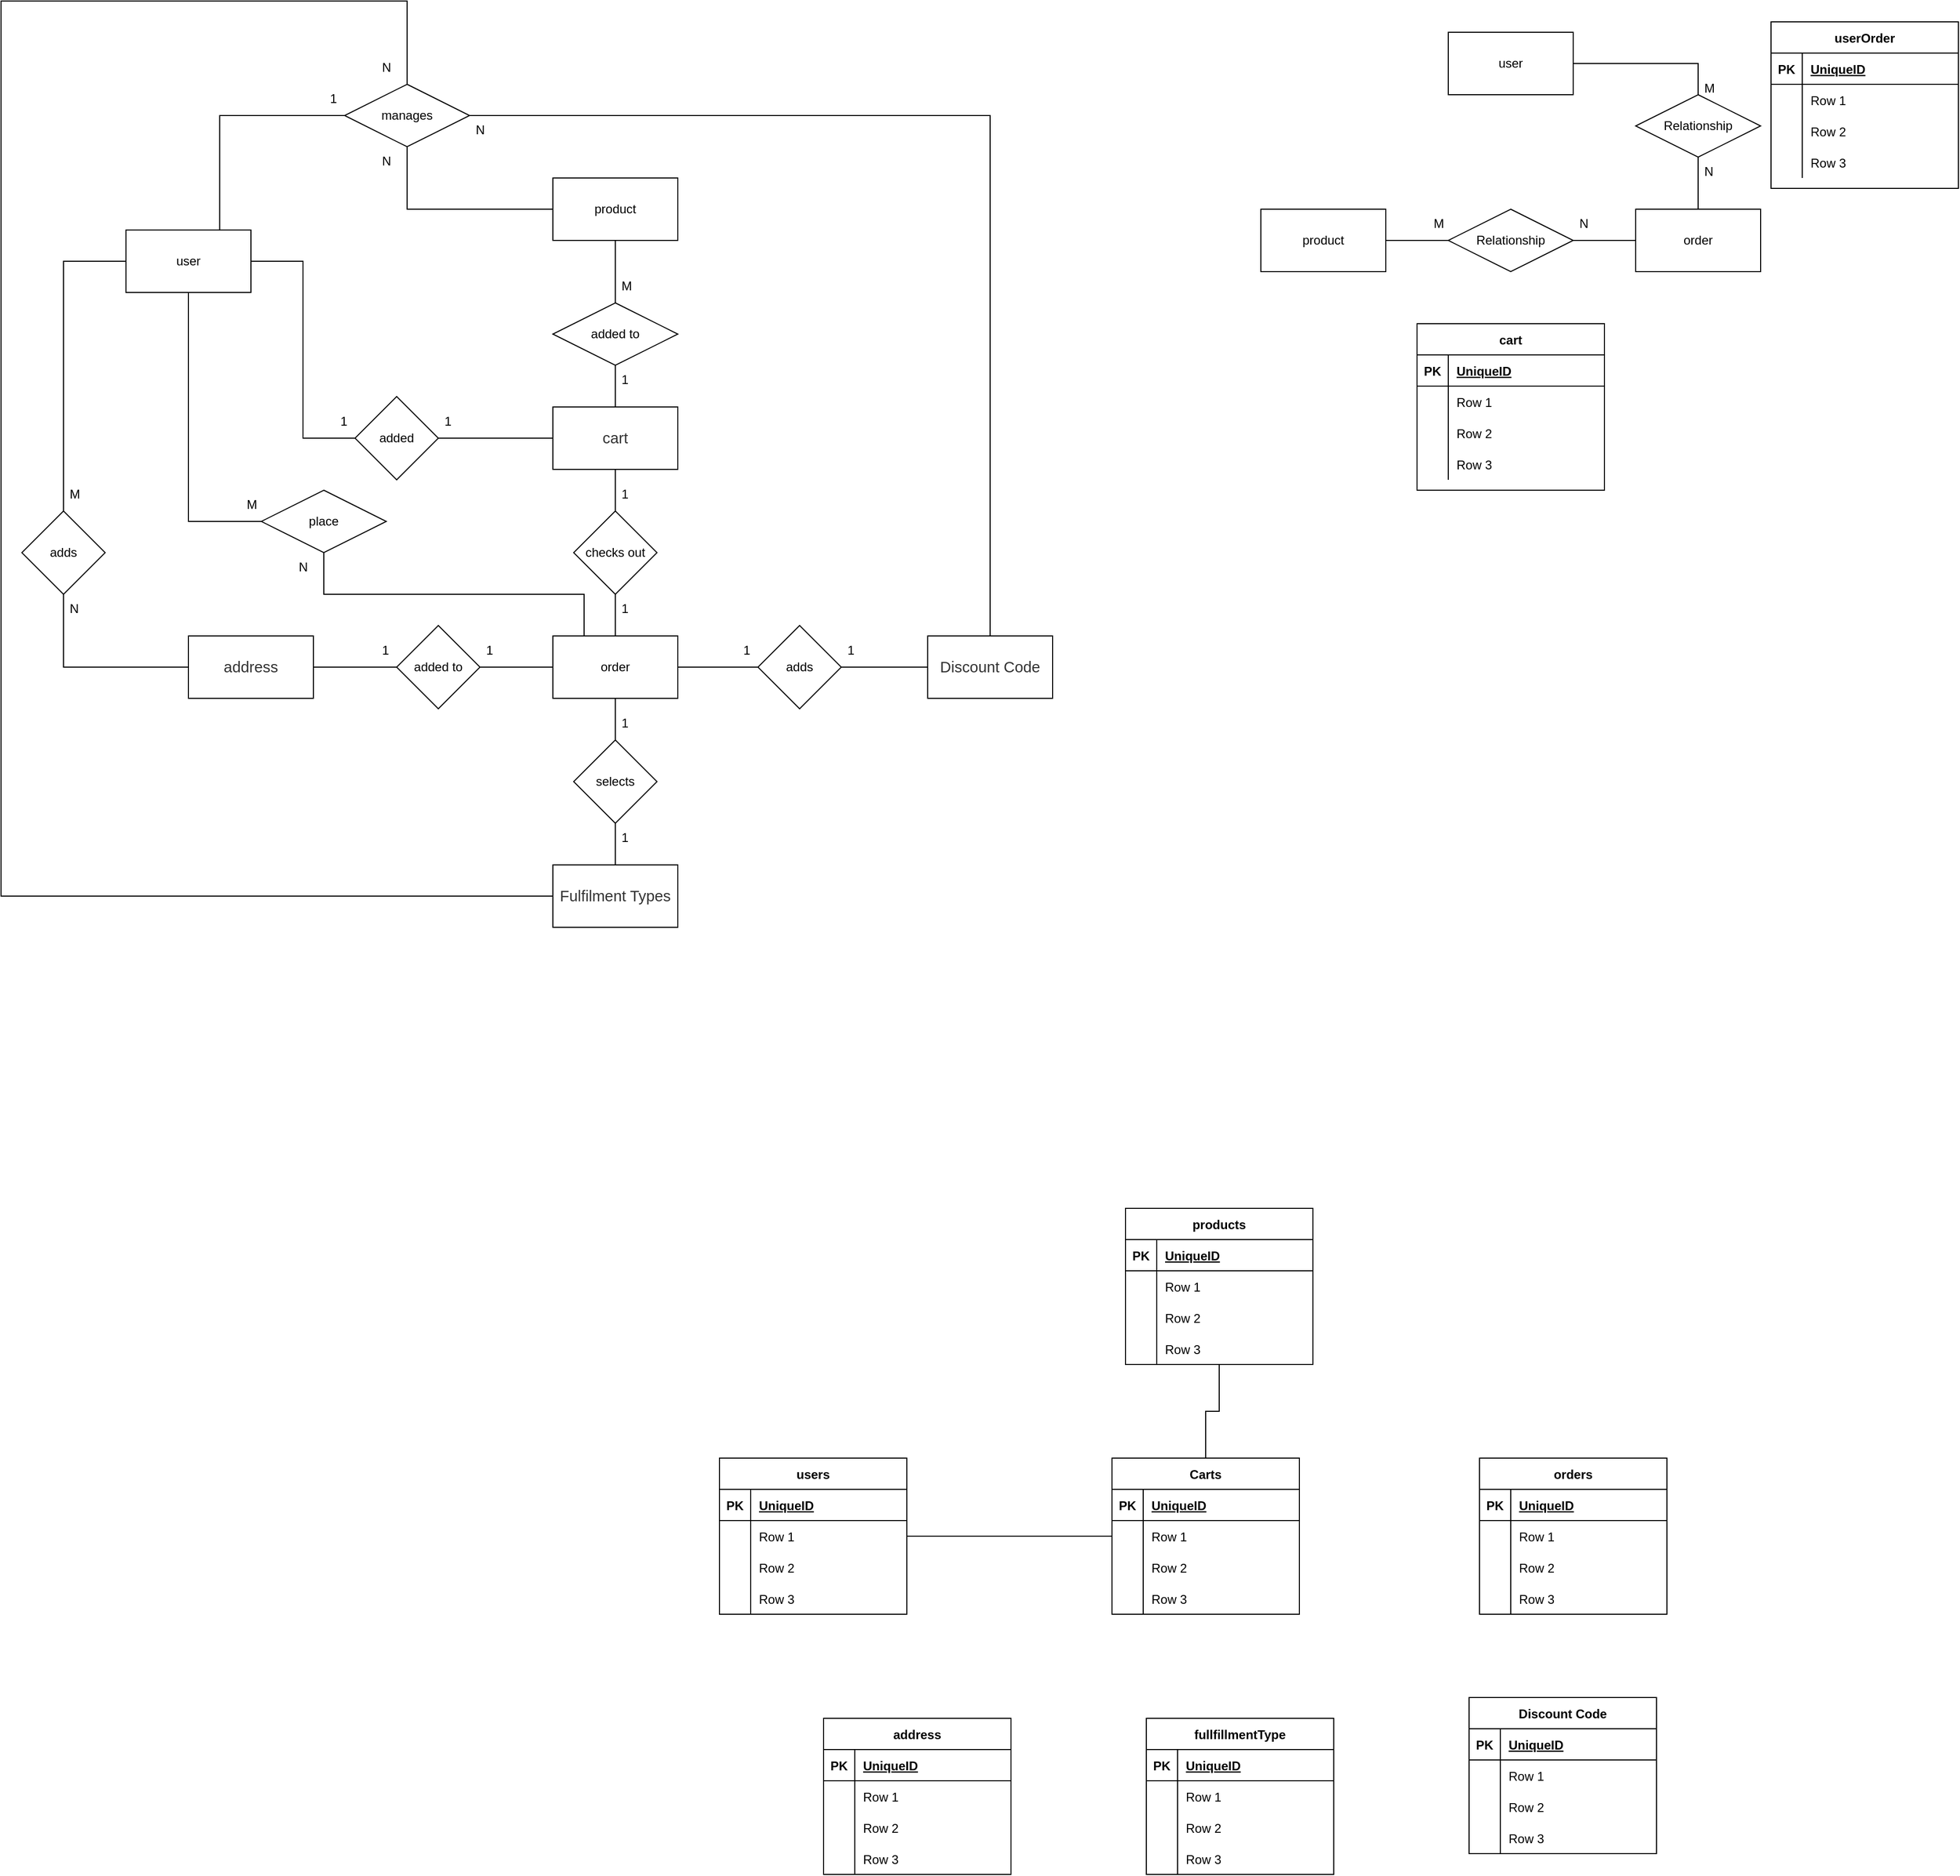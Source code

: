 <mxfile version="17.4.5" type="github">
  <diagram id="TpzLeTTNPXaMnmwLQoNF" name="Page-1">
    <mxGraphModel dx="1476" dy="739" grid="1" gridSize="10" guides="1" tooltips="1" connect="1" arrows="1" fold="1" page="1" pageScale="1" pageWidth="2339" pageHeight="3300" math="0" shadow="0">
      <root>
        <mxCell id="0" />
        <mxCell id="1" parent="0" />
        <mxCell id="9hg6NP3qlv8_Mj3cdlza-14" style="edgeStyle=orthogonalEdgeStyle;rounded=0;orthogonalLoop=1;jettySize=auto;html=1;endArrow=none;endFill=0;entryX=0;entryY=0.5;entryDx=0;entryDy=0;exitX=0.5;exitY=1;exitDx=0;exitDy=0;startArrow=none;" parent="1" source="9hg6NP3qlv8_Mj3cdlza-21" target="9hg6NP3qlv8_Mj3cdlza-4" edge="1">
          <mxGeometry relative="1" as="geometry">
            <mxPoint x="270" y="560" as="targetPoint" />
            <Array as="points" />
          </mxGeometry>
        </mxCell>
        <mxCell id="9hg6NP3qlv8_Mj3cdlza-135" style="edgeStyle=orthogonalEdgeStyle;rounded=0;orthogonalLoop=1;jettySize=auto;html=1;entryX=0;entryY=0.5;entryDx=0;entryDy=0;endArrow=none;endFill=0;" parent="1" source="9hg6NP3qlv8_Mj3cdlza-1" target="9hg6NP3qlv8_Mj3cdlza-20" edge="1">
          <mxGeometry relative="1" as="geometry" />
        </mxCell>
        <mxCell id="9hg6NP3qlv8_Mj3cdlza-222" style="edgeStyle=orthogonalEdgeStyle;rounded=0;orthogonalLoop=1;jettySize=auto;html=1;exitX=0.5;exitY=1;exitDx=0;exitDy=0;entryX=0;entryY=0.5;entryDx=0;entryDy=0;endArrow=none;endFill=0;" parent="1" source="9hg6NP3qlv8_Mj3cdlza-1" target="9hg6NP3qlv8_Mj3cdlza-220" edge="1">
          <mxGeometry relative="1" as="geometry">
            <mxPoint x="270" y="390" as="targetPoint" />
          </mxGeometry>
        </mxCell>
        <mxCell id="9hg6NP3qlv8_Mj3cdlza-233" style="edgeStyle=orthogonalEdgeStyle;rounded=0;orthogonalLoop=1;jettySize=auto;html=1;exitX=0.75;exitY=0;exitDx=0;exitDy=0;entryX=0;entryY=0.5;entryDx=0;entryDy=0;endArrow=none;endFill=0;" parent="1" source="9hg6NP3qlv8_Mj3cdlza-1" target="9hg6NP3qlv8_Mj3cdlza-232" edge="1">
          <mxGeometry relative="1" as="geometry" />
        </mxCell>
        <mxCell id="9hg6NP3qlv8_Mj3cdlza-1" value="user" style="rounded=0;whiteSpace=wrap;html=1;" parent="1" vertex="1">
          <mxGeometry x="210" y="260" width="120" height="60" as="geometry" />
        </mxCell>
        <mxCell id="9hg6NP3qlv8_Mj3cdlza-128" style="edgeStyle=orthogonalEdgeStyle;rounded=0;orthogonalLoop=1;jettySize=auto;html=1;exitX=1;exitY=0.5;exitDx=0;exitDy=0;entryX=0;entryY=0.5;entryDx=0;entryDy=0;endArrow=none;endFill=0;" parent="1" source="9hg6NP3qlv8_Mj3cdlza-2" target="9hg6NP3qlv8_Mj3cdlza-25" edge="1">
          <mxGeometry relative="1" as="geometry" />
        </mxCell>
        <mxCell id="9hg6NP3qlv8_Mj3cdlza-134" style="edgeStyle=orthogonalEdgeStyle;rounded=0;orthogonalLoop=1;jettySize=auto;html=1;exitX=0.5;exitY=1;exitDx=0;exitDy=0;entryX=0.5;entryY=0;entryDx=0;entryDy=0;endArrow=none;endFill=0;" parent="1" source="9hg6NP3qlv8_Mj3cdlza-2" target="9hg6NP3qlv8_Mj3cdlza-24" edge="1">
          <mxGeometry relative="1" as="geometry" />
        </mxCell>
        <mxCell id="9hg6NP3qlv8_Mj3cdlza-2" value="order" style="rounded=0;whiteSpace=wrap;html=1;" parent="1" vertex="1">
          <mxGeometry x="620" y="650" width="120" height="60" as="geometry" />
        </mxCell>
        <mxCell id="9hg6NP3qlv8_Mj3cdlza-143" style="edgeStyle=orthogonalEdgeStyle;rounded=0;orthogonalLoop=1;jettySize=auto;html=1;entryX=0.5;entryY=0;entryDx=0;entryDy=0;endArrow=none;endFill=0;" parent="1" source="9hg6NP3qlv8_Mj3cdlza-3" target="9hg6NP3qlv8_Mj3cdlza-142" edge="1">
          <mxGeometry relative="1" as="geometry" />
        </mxCell>
        <mxCell id="9hg6NP3qlv8_Mj3cdlza-3" value="product" style="rounded=0;whiteSpace=wrap;html=1;" parent="1" vertex="1">
          <mxGeometry x="620" y="210" width="120" height="60" as="geometry" />
        </mxCell>
        <mxCell id="9hg6NP3qlv8_Mj3cdlza-131" style="edgeStyle=orthogonalEdgeStyle;rounded=0;orthogonalLoop=1;jettySize=auto;html=1;exitX=1;exitY=0.5;exitDx=0;exitDy=0;entryX=0;entryY=0.5;entryDx=0;entryDy=0;endArrow=none;endFill=0;" parent="1" source="9hg6NP3qlv8_Mj3cdlza-4" target="9hg6NP3qlv8_Mj3cdlza-23" edge="1">
          <mxGeometry relative="1" as="geometry" />
        </mxCell>
        <mxCell id="9hg6NP3qlv8_Mj3cdlza-4" value="&lt;span id=&quot;docs-internal-guid-a17e3fb0-7fff-93f5-56a1-877c8dd5102a&quot;&gt;&lt;span style=&quot;font-size: 11pt ; font-family: &amp;#34;calibri&amp;#34; , sans-serif ; color: rgb(51 , 51 , 51) ; background-color: transparent ; vertical-align: baseline&quot;&gt;address&lt;/span&gt;&lt;/span&gt;" style="rounded=0;whiteSpace=wrap;html=1;" parent="1" vertex="1">
          <mxGeometry x="270" y="650" width="120" height="60" as="geometry" />
        </mxCell>
        <mxCell id="9hg6NP3qlv8_Mj3cdlza-5" value="&lt;span id=&quot;docs-internal-guid-b50cfcc9-7fff-bd7e-99b4-ebcb941b73c9&quot;&gt;&lt;span style=&quot;font-size: 11pt ; font-family: &amp;#34;calibri&amp;#34; , sans-serif ; color: rgb(51 , 51 , 51) ; background-color: transparent ; vertical-align: baseline&quot;&gt;Fulfilment Types&lt;/span&gt;&lt;/span&gt;" style="rounded=0;whiteSpace=wrap;html=1;" parent="1" vertex="1">
          <mxGeometry x="620" y="870" width="120" height="60" as="geometry" />
        </mxCell>
        <mxCell id="9hg6NP3qlv8_Mj3cdlza-126" style="edgeStyle=orthogonalEdgeStyle;rounded=0;orthogonalLoop=1;jettySize=auto;html=1;exitX=0.5;exitY=1;exitDx=0;exitDy=0;entryX=0.5;entryY=0;entryDx=0;entryDy=0;endArrow=none;endFill=0;" parent="1" source="9hg6NP3qlv8_Mj3cdlza-6" target="9hg6NP3qlv8_Mj3cdlza-27" edge="1">
          <mxGeometry relative="1" as="geometry" />
        </mxCell>
        <mxCell id="9hg6NP3qlv8_Mj3cdlza-6" value="&lt;span id=&quot;docs-internal-guid-f26b2586-7fff-ec8b-ed9a-519669a8ceb4&quot;&gt;&lt;span style=&quot;font-size: 11pt ; font-family: &amp;#34;calibri&amp;#34; , sans-serif ; color: rgb(51 , 51 , 51) ; background-color: transparent ; vertical-align: baseline&quot;&gt;cart&lt;/span&gt;&lt;/span&gt;" style="rounded=0;whiteSpace=wrap;html=1;" parent="1" vertex="1">
          <mxGeometry x="620" y="430" width="120" height="60" as="geometry" />
        </mxCell>
        <mxCell id="9hg6NP3qlv8_Mj3cdlza-7" value="&lt;span id=&quot;docs-internal-guid-54b10d89-7fff-0d96-e678-cdacdf3d5d1c&quot;&gt;&lt;span style=&quot;font-size: 11pt ; font-family: &amp;#34;calibri&amp;#34; , sans-serif ; color: rgb(51 , 51 , 51) ; background-color: transparent ; vertical-align: baseline&quot;&gt;Discount Code&lt;/span&gt;&lt;/span&gt;" style="rounded=0;whiteSpace=wrap;html=1;" parent="1" vertex="1">
          <mxGeometry x="980" y="650" width="120" height="60" as="geometry" />
        </mxCell>
        <mxCell id="9hg6NP3qlv8_Mj3cdlza-136" style="edgeStyle=orthogonalEdgeStyle;rounded=0;orthogonalLoop=1;jettySize=auto;html=1;entryX=0;entryY=0.5;entryDx=0;entryDy=0;endArrow=none;endFill=0;" parent="1" source="9hg6NP3qlv8_Mj3cdlza-20" target="9hg6NP3qlv8_Mj3cdlza-6" edge="1">
          <mxGeometry relative="1" as="geometry" />
        </mxCell>
        <mxCell id="9hg6NP3qlv8_Mj3cdlza-20" value="added" style="rhombus;whiteSpace=wrap;html=1;" parent="1" vertex="1">
          <mxGeometry x="430" y="420" width="80" height="80" as="geometry" />
        </mxCell>
        <mxCell id="9hg6NP3qlv8_Mj3cdlza-21" value="adds" style="rhombus;whiteSpace=wrap;html=1;" parent="1" vertex="1">
          <mxGeometry x="110" y="530" width="80" height="80" as="geometry" />
        </mxCell>
        <mxCell id="9hg6NP3qlv8_Mj3cdlza-22" value="" style="edgeStyle=orthogonalEdgeStyle;rounded=0;orthogonalLoop=1;jettySize=auto;html=1;endArrow=none;endFill=0;entryX=0.5;entryY=0;entryDx=0;entryDy=0;exitX=0;exitY=0.5;exitDx=0;exitDy=0;" parent="1" source="9hg6NP3qlv8_Mj3cdlza-1" target="9hg6NP3qlv8_Mj3cdlza-21" edge="1">
          <mxGeometry relative="1" as="geometry">
            <mxPoint x="360" y="570" as="targetPoint" />
            <mxPoint x="210" y="290" as="sourcePoint" />
            <Array as="points">
              <mxPoint x="150" y="290" />
            </Array>
          </mxGeometry>
        </mxCell>
        <mxCell id="9hg6NP3qlv8_Mj3cdlza-130" style="edgeStyle=orthogonalEdgeStyle;rounded=0;orthogonalLoop=1;jettySize=auto;html=1;exitX=1;exitY=0.5;exitDx=0;exitDy=0;entryX=0;entryY=0.5;entryDx=0;entryDy=0;endArrow=none;endFill=0;" parent="1" source="9hg6NP3qlv8_Mj3cdlza-23" target="9hg6NP3qlv8_Mj3cdlza-2" edge="1">
          <mxGeometry relative="1" as="geometry" />
        </mxCell>
        <mxCell id="9hg6NP3qlv8_Mj3cdlza-23" value="added to" style="rhombus;whiteSpace=wrap;html=1;" parent="1" vertex="1">
          <mxGeometry x="470" y="640" width="80" height="80" as="geometry" />
        </mxCell>
        <mxCell id="9hg6NP3qlv8_Mj3cdlza-133" style="edgeStyle=orthogonalEdgeStyle;rounded=0;orthogonalLoop=1;jettySize=auto;html=1;exitX=0.5;exitY=1;exitDx=0;exitDy=0;entryX=0.5;entryY=0;entryDx=0;entryDy=0;endArrow=none;endFill=0;" parent="1" source="9hg6NP3qlv8_Mj3cdlza-24" target="9hg6NP3qlv8_Mj3cdlza-5" edge="1">
          <mxGeometry relative="1" as="geometry" />
        </mxCell>
        <mxCell id="9hg6NP3qlv8_Mj3cdlza-24" value="selects" style="rhombus;whiteSpace=wrap;html=1;" parent="1" vertex="1">
          <mxGeometry x="640" y="750" width="80" height="80" as="geometry" />
        </mxCell>
        <mxCell id="9hg6NP3qlv8_Mj3cdlza-129" style="edgeStyle=orthogonalEdgeStyle;rounded=0;orthogonalLoop=1;jettySize=auto;html=1;exitX=1;exitY=0.5;exitDx=0;exitDy=0;entryX=0;entryY=0.5;entryDx=0;entryDy=0;endArrow=none;endFill=0;" parent="1" source="9hg6NP3qlv8_Mj3cdlza-25" target="9hg6NP3qlv8_Mj3cdlza-7" edge="1">
          <mxGeometry relative="1" as="geometry" />
        </mxCell>
        <mxCell id="9hg6NP3qlv8_Mj3cdlza-25" value="adds" style="rhombus;whiteSpace=wrap;html=1;" parent="1" vertex="1">
          <mxGeometry x="817" y="640" width="80" height="80" as="geometry" />
        </mxCell>
        <mxCell id="9hg6NP3qlv8_Mj3cdlza-127" style="edgeStyle=orthogonalEdgeStyle;rounded=0;orthogonalLoop=1;jettySize=auto;html=1;exitX=0.5;exitY=1;exitDx=0;exitDy=0;entryX=0.5;entryY=0;entryDx=0;entryDy=0;endArrow=none;endFill=0;" parent="1" source="9hg6NP3qlv8_Mj3cdlza-27" target="9hg6NP3qlv8_Mj3cdlza-2" edge="1">
          <mxGeometry relative="1" as="geometry" />
        </mxCell>
        <mxCell id="9hg6NP3qlv8_Mj3cdlza-27" value="checks out" style="rhombus;whiteSpace=wrap;html=1;" parent="1" vertex="1">
          <mxGeometry x="640" y="530" width="80" height="80" as="geometry" />
        </mxCell>
        <mxCell id="9hg6NP3qlv8_Mj3cdlza-30" value="" style="edgeStyle=orthogonalEdgeStyle;rounded=0;orthogonalLoop=1;jettySize=auto;html=1;entryX=0;entryY=0.5;entryDx=0;entryDy=0;endArrow=none;endFill=0;exitX=0.5;exitY=0;exitDx=0;exitDy=0;" parent="1" source="9hg6NP3qlv8_Mj3cdlza-232" target="9hg6NP3qlv8_Mj3cdlza-5" edge="1">
          <mxGeometry relative="1" as="geometry">
            <mxPoint x="270" y="260" as="sourcePoint" />
            <mxPoint x="320" y="900" as="targetPoint" />
            <Array as="points">
              <mxPoint x="480" y="40" />
              <mxPoint x="90" y="40" />
              <mxPoint x="90" y="900" />
            </Array>
          </mxGeometry>
        </mxCell>
        <mxCell id="9hg6NP3qlv8_Mj3cdlza-32" value="users" style="shape=table;startSize=30;container=1;collapsible=1;childLayout=tableLayout;fixedRows=1;rowLines=0;fontStyle=1;align=center;resizeLast=1;" parent="1" vertex="1">
          <mxGeometry x="780" y="1440" width="180" height="150" as="geometry" />
        </mxCell>
        <mxCell id="9hg6NP3qlv8_Mj3cdlza-33" value="" style="shape=tableRow;horizontal=0;startSize=0;swimlaneHead=0;swimlaneBody=0;fillColor=none;collapsible=0;dropTarget=0;points=[[0,0.5],[1,0.5]];portConstraint=eastwest;top=0;left=0;right=0;bottom=1;" parent="9hg6NP3qlv8_Mj3cdlza-32" vertex="1">
          <mxGeometry y="30" width="180" height="30" as="geometry" />
        </mxCell>
        <mxCell id="9hg6NP3qlv8_Mj3cdlza-34" value="PK" style="shape=partialRectangle;connectable=0;fillColor=none;top=0;left=0;bottom=0;right=0;fontStyle=1;overflow=hidden;" parent="9hg6NP3qlv8_Mj3cdlza-33" vertex="1">
          <mxGeometry width="30" height="30" as="geometry">
            <mxRectangle width="30" height="30" as="alternateBounds" />
          </mxGeometry>
        </mxCell>
        <mxCell id="9hg6NP3qlv8_Mj3cdlza-35" value="UniqueID" style="shape=partialRectangle;connectable=0;fillColor=none;top=0;left=0;bottom=0;right=0;align=left;spacingLeft=6;fontStyle=5;overflow=hidden;" parent="9hg6NP3qlv8_Mj3cdlza-33" vertex="1">
          <mxGeometry x="30" width="150" height="30" as="geometry">
            <mxRectangle width="150" height="30" as="alternateBounds" />
          </mxGeometry>
        </mxCell>
        <mxCell id="9hg6NP3qlv8_Mj3cdlza-36" value="" style="shape=tableRow;horizontal=0;startSize=0;swimlaneHead=0;swimlaneBody=0;fillColor=none;collapsible=0;dropTarget=0;points=[[0,0.5],[1,0.5]];portConstraint=eastwest;top=0;left=0;right=0;bottom=0;" parent="9hg6NP3qlv8_Mj3cdlza-32" vertex="1">
          <mxGeometry y="60" width="180" height="30" as="geometry" />
        </mxCell>
        <mxCell id="9hg6NP3qlv8_Mj3cdlza-37" value="" style="shape=partialRectangle;connectable=0;fillColor=none;top=0;left=0;bottom=0;right=0;editable=1;overflow=hidden;" parent="9hg6NP3qlv8_Mj3cdlza-36" vertex="1">
          <mxGeometry width="30" height="30" as="geometry">
            <mxRectangle width="30" height="30" as="alternateBounds" />
          </mxGeometry>
        </mxCell>
        <mxCell id="9hg6NP3qlv8_Mj3cdlza-38" value="Row 1" style="shape=partialRectangle;connectable=0;fillColor=none;top=0;left=0;bottom=0;right=0;align=left;spacingLeft=6;overflow=hidden;" parent="9hg6NP3qlv8_Mj3cdlza-36" vertex="1">
          <mxGeometry x="30" width="150" height="30" as="geometry">
            <mxRectangle width="150" height="30" as="alternateBounds" />
          </mxGeometry>
        </mxCell>
        <mxCell id="9hg6NP3qlv8_Mj3cdlza-39" value="" style="shape=tableRow;horizontal=0;startSize=0;swimlaneHead=0;swimlaneBody=0;fillColor=none;collapsible=0;dropTarget=0;points=[[0,0.5],[1,0.5]];portConstraint=eastwest;top=0;left=0;right=0;bottom=0;" parent="9hg6NP3qlv8_Mj3cdlza-32" vertex="1">
          <mxGeometry y="90" width="180" height="30" as="geometry" />
        </mxCell>
        <mxCell id="9hg6NP3qlv8_Mj3cdlza-40" value="" style="shape=partialRectangle;connectable=0;fillColor=none;top=0;left=0;bottom=0;right=0;editable=1;overflow=hidden;" parent="9hg6NP3qlv8_Mj3cdlza-39" vertex="1">
          <mxGeometry width="30" height="30" as="geometry">
            <mxRectangle width="30" height="30" as="alternateBounds" />
          </mxGeometry>
        </mxCell>
        <mxCell id="9hg6NP3qlv8_Mj3cdlza-41" value="Row 2" style="shape=partialRectangle;connectable=0;fillColor=none;top=0;left=0;bottom=0;right=0;align=left;spacingLeft=6;overflow=hidden;" parent="9hg6NP3qlv8_Mj3cdlza-39" vertex="1">
          <mxGeometry x="30" width="150" height="30" as="geometry">
            <mxRectangle width="150" height="30" as="alternateBounds" />
          </mxGeometry>
        </mxCell>
        <mxCell id="9hg6NP3qlv8_Mj3cdlza-42" value="" style="shape=tableRow;horizontal=0;startSize=0;swimlaneHead=0;swimlaneBody=0;fillColor=none;collapsible=0;dropTarget=0;points=[[0,0.5],[1,0.5]];portConstraint=eastwest;top=0;left=0;right=0;bottom=0;" parent="9hg6NP3qlv8_Mj3cdlza-32" vertex="1">
          <mxGeometry y="120" width="180" height="30" as="geometry" />
        </mxCell>
        <mxCell id="9hg6NP3qlv8_Mj3cdlza-43" value="" style="shape=partialRectangle;connectable=0;fillColor=none;top=0;left=0;bottom=0;right=0;editable=1;overflow=hidden;" parent="9hg6NP3qlv8_Mj3cdlza-42" vertex="1">
          <mxGeometry width="30" height="30" as="geometry">
            <mxRectangle width="30" height="30" as="alternateBounds" />
          </mxGeometry>
        </mxCell>
        <mxCell id="9hg6NP3qlv8_Mj3cdlza-44" value="Row 3" style="shape=partialRectangle;connectable=0;fillColor=none;top=0;left=0;bottom=0;right=0;align=left;spacingLeft=6;overflow=hidden;" parent="9hg6NP3qlv8_Mj3cdlza-42" vertex="1">
          <mxGeometry x="30" width="150" height="30" as="geometry">
            <mxRectangle width="150" height="30" as="alternateBounds" />
          </mxGeometry>
        </mxCell>
        <mxCell id="9hg6NP3qlv8_Mj3cdlza-45" value="address" style="shape=table;startSize=30;container=1;collapsible=1;childLayout=tableLayout;fixedRows=1;rowLines=0;fontStyle=1;align=center;resizeLast=1;" parent="1" vertex="1">
          <mxGeometry x="880" y="1690" width="180" height="150" as="geometry" />
        </mxCell>
        <mxCell id="9hg6NP3qlv8_Mj3cdlza-46" value="" style="shape=tableRow;horizontal=0;startSize=0;swimlaneHead=0;swimlaneBody=0;fillColor=none;collapsible=0;dropTarget=0;points=[[0,0.5],[1,0.5]];portConstraint=eastwest;top=0;left=0;right=0;bottom=1;" parent="9hg6NP3qlv8_Mj3cdlza-45" vertex="1">
          <mxGeometry y="30" width="180" height="30" as="geometry" />
        </mxCell>
        <mxCell id="9hg6NP3qlv8_Mj3cdlza-47" value="PK" style="shape=partialRectangle;connectable=0;fillColor=none;top=0;left=0;bottom=0;right=0;fontStyle=1;overflow=hidden;" parent="9hg6NP3qlv8_Mj3cdlza-46" vertex="1">
          <mxGeometry width="30" height="30" as="geometry">
            <mxRectangle width="30" height="30" as="alternateBounds" />
          </mxGeometry>
        </mxCell>
        <mxCell id="9hg6NP3qlv8_Mj3cdlza-48" value="UniqueID" style="shape=partialRectangle;connectable=0;fillColor=none;top=0;left=0;bottom=0;right=0;align=left;spacingLeft=6;fontStyle=5;overflow=hidden;" parent="9hg6NP3qlv8_Mj3cdlza-46" vertex="1">
          <mxGeometry x="30" width="150" height="30" as="geometry">
            <mxRectangle width="150" height="30" as="alternateBounds" />
          </mxGeometry>
        </mxCell>
        <mxCell id="9hg6NP3qlv8_Mj3cdlza-49" value="" style="shape=tableRow;horizontal=0;startSize=0;swimlaneHead=0;swimlaneBody=0;fillColor=none;collapsible=0;dropTarget=0;points=[[0,0.5],[1,0.5]];portConstraint=eastwest;top=0;left=0;right=0;bottom=0;" parent="9hg6NP3qlv8_Mj3cdlza-45" vertex="1">
          <mxGeometry y="60" width="180" height="30" as="geometry" />
        </mxCell>
        <mxCell id="9hg6NP3qlv8_Mj3cdlza-50" value="" style="shape=partialRectangle;connectable=0;fillColor=none;top=0;left=0;bottom=0;right=0;editable=1;overflow=hidden;" parent="9hg6NP3qlv8_Mj3cdlza-49" vertex="1">
          <mxGeometry width="30" height="30" as="geometry">
            <mxRectangle width="30" height="30" as="alternateBounds" />
          </mxGeometry>
        </mxCell>
        <mxCell id="9hg6NP3qlv8_Mj3cdlza-51" value="Row 1" style="shape=partialRectangle;connectable=0;fillColor=none;top=0;left=0;bottom=0;right=0;align=left;spacingLeft=6;overflow=hidden;" parent="9hg6NP3qlv8_Mj3cdlza-49" vertex="1">
          <mxGeometry x="30" width="150" height="30" as="geometry">
            <mxRectangle width="150" height="30" as="alternateBounds" />
          </mxGeometry>
        </mxCell>
        <mxCell id="9hg6NP3qlv8_Mj3cdlza-52" value="" style="shape=tableRow;horizontal=0;startSize=0;swimlaneHead=0;swimlaneBody=0;fillColor=none;collapsible=0;dropTarget=0;points=[[0,0.5],[1,0.5]];portConstraint=eastwest;top=0;left=0;right=0;bottom=0;" parent="9hg6NP3qlv8_Mj3cdlza-45" vertex="1">
          <mxGeometry y="90" width="180" height="30" as="geometry" />
        </mxCell>
        <mxCell id="9hg6NP3qlv8_Mj3cdlza-53" value="" style="shape=partialRectangle;connectable=0;fillColor=none;top=0;left=0;bottom=0;right=0;editable=1;overflow=hidden;" parent="9hg6NP3qlv8_Mj3cdlza-52" vertex="1">
          <mxGeometry width="30" height="30" as="geometry">
            <mxRectangle width="30" height="30" as="alternateBounds" />
          </mxGeometry>
        </mxCell>
        <mxCell id="9hg6NP3qlv8_Mj3cdlza-54" value="Row 2" style="shape=partialRectangle;connectable=0;fillColor=none;top=0;left=0;bottom=0;right=0;align=left;spacingLeft=6;overflow=hidden;" parent="9hg6NP3qlv8_Mj3cdlza-52" vertex="1">
          <mxGeometry x="30" width="150" height="30" as="geometry">
            <mxRectangle width="150" height="30" as="alternateBounds" />
          </mxGeometry>
        </mxCell>
        <mxCell id="9hg6NP3qlv8_Mj3cdlza-55" value="" style="shape=tableRow;horizontal=0;startSize=0;swimlaneHead=0;swimlaneBody=0;fillColor=none;collapsible=0;dropTarget=0;points=[[0,0.5],[1,0.5]];portConstraint=eastwest;top=0;left=0;right=0;bottom=0;" parent="9hg6NP3qlv8_Mj3cdlza-45" vertex="1">
          <mxGeometry y="120" width="180" height="30" as="geometry" />
        </mxCell>
        <mxCell id="9hg6NP3qlv8_Mj3cdlza-56" value="" style="shape=partialRectangle;connectable=0;fillColor=none;top=0;left=0;bottom=0;right=0;editable=1;overflow=hidden;" parent="9hg6NP3qlv8_Mj3cdlza-55" vertex="1">
          <mxGeometry width="30" height="30" as="geometry">
            <mxRectangle width="30" height="30" as="alternateBounds" />
          </mxGeometry>
        </mxCell>
        <mxCell id="9hg6NP3qlv8_Mj3cdlza-57" value="Row 3" style="shape=partialRectangle;connectable=0;fillColor=none;top=0;left=0;bottom=0;right=0;align=left;spacingLeft=6;overflow=hidden;" parent="9hg6NP3qlv8_Mj3cdlza-55" vertex="1">
          <mxGeometry x="30" width="150" height="30" as="geometry">
            <mxRectangle width="150" height="30" as="alternateBounds" />
          </mxGeometry>
        </mxCell>
        <mxCell id="9hg6NP3qlv8_Mj3cdlza-58" value="Discount Code" style="shape=table;startSize=30;container=1;collapsible=1;childLayout=tableLayout;fixedRows=1;rowLines=0;fontStyle=1;align=center;resizeLast=1;" parent="1" vertex="1">
          <mxGeometry x="1500" y="1670" width="180" height="150" as="geometry" />
        </mxCell>
        <mxCell id="9hg6NP3qlv8_Mj3cdlza-59" value="" style="shape=tableRow;horizontal=0;startSize=0;swimlaneHead=0;swimlaneBody=0;fillColor=none;collapsible=0;dropTarget=0;points=[[0,0.5],[1,0.5]];portConstraint=eastwest;top=0;left=0;right=0;bottom=1;" parent="9hg6NP3qlv8_Mj3cdlza-58" vertex="1">
          <mxGeometry y="30" width="180" height="30" as="geometry" />
        </mxCell>
        <mxCell id="9hg6NP3qlv8_Mj3cdlza-60" value="PK" style="shape=partialRectangle;connectable=0;fillColor=none;top=0;left=0;bottom=0;right=0;fontStyle=1;overflow=hidden;" parent="9hg6NP3qlv8_Mj3cdlza-59" vertex="1">
          <mxGeometry width="30" height="30" as="geometry">
            <mxRectangle width="30" height="30" as="alternateBounds" />
          </mxGeometry>
        </mxCell>
        <mxCell id="9hg6NP3qlv8_Mj3cdlza-61" value="UniqueID" style="shape=partialRectangle;connectable=0;fillColor=none;top=0;left=0;bottom=0;right=0;align=left;spacingLeft=6;fontStyle=5;overflow=hidden;" parent="9hg6NP3qlv8_Mj3cdlza-59" vertex="1">
          <mxGeometry x="30" width="150" height="30" as="geometry">
            <mxRectangle width="150" height="30" as="alternateBounds" />
          </mxGeometry>
        </mxCell>
        <mxCell id="9hg6NP3qlv8_Mj3cdlza-62" value="" style="shape=tableRow;horizontal=0;startSize=0;swimlaneHead=0;swimlaneBody=0;fillColor=none;collapsible=0;dropTarget=0;points=[[0,0.5],[1,0.5]];portConstraint=eastwest;top=0;left=0;right=0;bottom=0;" parent="9hg6NP3qlv8_Mj3cdlza-58" vertex="1">
          <mxGeometry y="60" width="180" height="30" as="geometry" />
        </mxCell>
        <mxCell id="9hg6NP3qlv8_Mj3cdlza-63" value="" style="shape=partialRectangle;connectable=0;fillColor=none;top=0;left=0;bottom=0;right=0;editable=1;overflow=hidden;" parent="9hg6NP3qlv8_Mj3cdlza-62" vertex="1">
          <mxGeometry width="30" height="30" as="geometry">
            <mxRectangle width="30" height="30" as="alternateBounds" />
          </mxGeometry>
        </mxCell>
        <mxCell id="9hg6NP3qlv8_Mj3cdlza-64" value="Row 1" style="shape=partialRectangle;connectable=0;fillColor=none;top=0;left=0;bottom=0;right=0;align=left;spacingLeft=6;overflow=hidden;" parent="9hg6NP3qlv8_Mj3cdlza-62" vertex="1">
          <mxGeometry x="30" width="150" height="30" as="geometry">
            <mxRectangle width="150" height="30" as="alternateBounds" />
          </mxGeometry>
        </mxCell>
        <mxCell id="9hg6NP3qlv8_Mj3cdlza-65" value="" style="shape=tableRow;horizontal=0;startSize=0;swimlaneHead=0;swimlaneBody=0;fillColor=none;collapsible=0;dropTarget=0;points=[[0,0.5],[1,0.5]];portConstraint=eastwest;top=0;left=0;right=0;bottom=0;" parent="9hg6NP3qlv8_Mj3cdlza-58" vertex="1">
          <mxGeometry y="90" width="180" height="30" as="geometry" />
        </mxCell>
        <mxCell id="9hg6NP3qlv8_Mj3cdlza-66" value="" style="shape=partialRectangle;connectable=0;fillColor=none;top=0;left=0;bottom=0;right=0;editable=1;overflow=hidden;" parent="9hg6NP3qlv8_Mj3cdlza-65" vertex="1">
          <mxGeometry width="30" height="30" as="geometry">
            <mxRectangle width="30" height="30" as="alternateBounds" />
          </mxGeometry>
        </mxCell>
        <mxCell id="9hg6NP3qlv8_Mj3cdlza-67" value="Row 2" style="shape=partialRectangle;connectable=0;fillColor=none;top=0;left=0;bottom=0;right=0;align=left;spacingLeft=6;overflow=hidden;" parent="9hg6NP3qlv8_Mj3cdlza-65" vertex="1">
          <mxGeometry x="30" width="150" height="30" as="geometry">
            <mxRectangle width="150" height="30" as="alternateBounds" />
          </mxGeometry>
        </mxCell>
        <mxCell id="9hg6NP3qlv8_Mj3cdlza-68" value="" style="shape=tableRow;horizontal=0;startSize=0;swimlaneHead=0;swimlaneBody=0;fillColor=none;collapsible=0;dropTarget=0;points=[[0,0.5],[1,0.5]];portConstraint=eastwest;top=0;left=0;right=0;bottom=0;" parent="9hg6NP3qlv8_Mj3cdlza-58" vertex="1">
          <mxGeometry y="120" width="180" height="30" as="geometry" />
        </mxCell>
        <mxCell id="9hg6NP3qlv8_Mj3cdlza-69" value="" style="shape=partialRectangle;connectable=0;fillColor=none;top=0;left=0;bottom=0;right=0;editable=1;overflow=hidden;" parent="9hg6NP3qlv8_Mj3cdlza-68" vertex="1">
          <mxGeometry width="30" height="30" as="geometry">
            <mxRectangle width="30" height="30" as="alternateBounds" />
          </mxGeometry>
        </mxCell>
        <mxCell id="9hg6NP3qlv8_Mj3cdlza-70" value="Row 3" style="shape=partialRectangle;connectable=0;fillColor=none;top=0;left=0;bottom=0;right=0;align=left;spacingLeft=6;overflow=hidden;" parent="9hg6NP3qlv8_Mj3cdlza-68" vertex="1">
          <mxGeometry x="30" width="150" height="30" as="geometry">
            <mxRectangle width="150" height="30" as="alternateBounds" />
          </mxGeometry>
        </mxCell>
        <mxCell id="9hg6NP3qlv8_Mj3cdlza-124" style="edgeStyle=orthogonalEdgeStyle;rounded=0;orthogonalLoop=1;jettySize=auto;html=1;entryX=0.5;entryY=0;entryDx=0;entryDy=0;endArrow=none;endFill=0;" parent="1" source="9hg6NP3qlv8_Mj3cdlza-71" target="9hg6NP3qlv8_Mj3cdlza-84" edge="1">
          <mxGeometry relative="1" as="geometry" />
        </mxCell>
        <mxCell id="9hg6NP3qlv8_Mj3cdlza-71" value="products" style="shape=table;startSize=30;container=1;collapsible=1;childLayout=tableLayout;fixedRows=1;rowLines=0;fontStyle=1;align=center;resizeLast=1;" parent="1" vertex="1">
          <mxGeometry x="1170" y="1200" width="180" height="150" as="geometry" />
        </mxCell>
        <mxCell id="9hg6NP3qlv8_Mj3cdlza-72" value="" style="shape=tableRow;horizontal=0;startSize=0;swimlaneHead=0;swimlaneBody=0;fillColor=none;collapsible=0;dropTarget=0;points=[[0,0.5],[1,0.5]];portConstraint=eastwest;top=0;left=0;right=0;bottom=1;" parent="9hg6NP3qlv8_Mj3cdlza-71" vertex="1">
          <mxGeometry y="30" width="180" height="30" as="geometry" />
        </mxCell>
        <mxCell id="9hg6NP3qlv8_Mj3cdlza-73" value="PK" style="shape=partialRectangle;connectable=0;fillColor=none;top=0;left=0;bottom=0;right=0;fontStyle=1;overflow=hidden;" parent="9hg6NP3qlv8_Mj3cdlza-72" vertex="1">
          <mxGeometry width="30" height="30" as="geometry">
            <mxRectangle width="30" height="30" as="alternateBounds" />
          </mxGeometry>
        </mxCell>
        <mxCell id="9hg6NP3qlv8_Mj3cdlza-74" value="UniqueID" style="shape=partialRectangle;connectable=0;fillColor=none;top=0;left=0;bottom=0;right=0;align=left;spacingLeft=6;fontStyle=5;overflow=hidden;" parent="9hg6NP3qlv8_Mj3cdlza-72" vertex="1">
          <mxGeometry x="30" width="150" height="30" as="geometry">
            <mxRectangle width="150" height="30" as="alternateBounds" />
          </mxGeometry>
        </mxCell>
        <mxCell id="9hg6NP3qlv8_Mj3cdlza-75" value="" style="shape=tableRow;horizontal=0;startSize=0;swimlaneHead=0;swimlaneBody=0;fillColor=none;collapsible=0;dropTarget=0;points=[[0,0.5],[1,0.5]];portConstraint=eastwest;top=0;left=0;right=0;bottom=0;" parent="9hg6NP3qlv8_Mj3cdlza-71" vertex="1">
          <mxGeometry y="60" width="180" height="30" as="geometry" />
        </mxCell>
        <mxCell id="9hg6NP3qlv8_Mj3cdlza-76" value="" style="shape=partialRectangle;connectable=0;fillColor=none;top=0;left=0;bottom=0;right=0;editable=1;overflow=hidden;" parent="9hg6NP3qlv8_Mj3cdlza-75" vertex="1">
          <mxGeometry width="30" height="30" as="geometry">
            <mxRectangle width="30" height="30" as="alternateBounds" />
          </mxGeometry>
        </mxCell>
        <mxCell id="9hg6NP3qlv8_Mj3cdlza-77" value="Row 1" style="shape=partialRectangle;connectable=0;fillColor=none;top=0;left=0;bottom=0;right=0;align=left;spacingLeft=6;overflow=hidden;" parent="9hg6NP3qlv8_Mj3cdlza-75" vertex="1">
          <mxGeometry x="30" width="150" height="30" as="geometry">
            <mxRectangle width="150" height="30" as="alternateBounds" />
          </mxGeometry>
        </mxCell>
        <mxCell id="9hg6NP3qlv8_Mj3cdlza-78" value="" style="shape=tableRow;horizontal=0;startSize=0;swimlaneHead=0;swimlaneBody=0;fillColor=none;collapsible=0;dropTarget=0;points=[[0,0.5],[1,0.5]];portConstraint=eastwest;top=0;left=0;right=0;bottom=0;" parent="9hg6NP3qlv8_Mj3cdlza-71" vertex="1">
          <mxGeometry y="90" width="180" height="30" as="geometry" />
        </mxCell>
        <mxCell id="9hg6NP3qlv8_Mj3cdlza-79" value="" style="shape=partialRectangle;connectable=0;fillColor=none;top=0;left=0;bottom=0;right=0;editable=1;overflow=hidden;" parent="9hg6NP3qlv8_Mj3cdlza-78" vertex="1">
          <mxGeometry width="30" height="30" as="geometry">
            <mxRectangle width="30" height="30" as="alternateBounds" />
          </mxGeometry>
        </mxCell>
        <mxCell id="9hg6NP3qlv8_Mj3cdlza-80" value="Row 2" style="shape=partialRectangle;connectable=0;fillColor=none;top=0;left=0;bottom=0;right=0;align=left;spacingLeft=6;overflow=hidden;" parent="9hg6NP3qlv8_Mj3cdlza-78" vertex="1">
          <mxGeometry x="30" width="150" height="30" as="geometry">
            <mxRectangle width="150" height="30" as="alternateBounds" />
          </mxGeometry>
        </mxCell>
        <mxCell id="9hg6NP3qlv8_Mj3cdlza-81" value="" style="shape=tableRow;horizontal=0;startSize=0;swimlaneHead=0;swimlaneBody=0;fillColor=none;collapsible=0;dropTarget=0;points=[[0,0.5],[1,0.5]];portConstraint=eastwest;top=0;left=0;right=0;bottom=0;" parent="9hg6NP3qlv8_Mj3cdlza-71" vertex="1">
          <mxGeometry y="120" width="180" height="30" as="geometry" />
        </mxCell>
        <mxCell id="9hg6NP3qlv8_Mj3cdlza-82" value="" style="shape=partialRectangle;connectable=0;fillColor=none;top=0;left=0;bottom=0;right=0;editable=1;overflow=hidden;" parent="9hg6NP3qlv8_Mj3cdlza-81" vertex="1">
          <mxGeometry width="30" height="30" as="geometry">
            <mxRectangle width="30" height="30" as="alternateBounds" />
          </mxGeometry>
        </mxCell>
        <mxCell id="9hg6NP3qlv8_Mj3cdlza-83" value="Row 3" style="shape=partialRectangle;connectable=0;fillColor=none;top=0;left=0;bottom=0;right=0;align=left;spacingLeft=6;overflow=hidden;" parent="9hg6NP3qlv8_Mj3cdlza-81" vertex="1">
          <mxGeometry x="30" width="150" height="30" as="geometry">
            <mxRectangle width="150" height="30" as="alternateBounds" />
          </mxGeometry>
        </mxCell>
        <mxCell id="9hg6NP3qlv8_Mj3cdlza-84" value="Carts" style="shape=table;startSize=30;container=1;collapsible=1;childLayout=tableLayout;fixedRows=1;rowLines=0;fontStyle=1;align=center;resizeLast=1;" parent="1" vertex="1">
          <mxGeometry x="1157" y="1440" width="180" height="150" as="geometry" />
        </mxCell>
        <mxCell id="9hg6NP3qlv8_Mj3cdlza-85" value="" style="shape=tableRow;horizontal=0;startSize=0;swimlaneHead=0;swimlaneBody=0;fillColor=none;collapsible=0;dropTarget=0;points=[[0,0.5],[1,0.5]];portConstraint=eastwest;top=0;left=0;right=0;bottom=1;" parent="9hg6NP3qlv8_Mj3cdlza-84" vertex="1">
          <mxGeometry y="30" width="180" height="30" as="geometry" />
        </mxCell>
        <mxCell id="9hg6NP3qlv8_Mj3cdlza-86" value="PK" style="shape=partialRectangle;connectable=0;fillColor=none;top=0;left=0;bottom=0;right=0;fontStyle=1;overflow=hidden;" parent="9hg6NP3qlv8_Mj3cdlza-85" vertex="1">
          <mxGeometry width="30" height="30" as="geometry">
            <mxRectangle width="30" height="30" as="alternateBounds" />
          </mxGeometry>
        </mxCell>
        <mxCell id="9hg6NP3qlv8_Mj3cdlza-87" value="UniqueID" style="shape=partialRectangle;connectable=0;fillColor=none;top=0;left=0;bottom=0;right=0;align=left;spacingLeft=6;fontStyle=5;overflow=hidden;" parent="9hg6NP3qlv8_Mj3cdlza-85" vertex="1">
          <mxGeometry x="30" width="150" height="30" as="geometry">
            <mxRectangle width="150" height="30" as="alternateBounds" />
          </mxGeometry>
        </mxCell>
        <mxCell id="9hg6NP3qlv8_Mj3cdlza-88" value="" style="shape=tableRow;horizontal=0;startSize=0;swimlaneHead=0;swimlaneBody=0;fillColor=none;collapsible=0;dropTarget=0;points=[[0,0.5],[1,0.5]];portConstraint=eastwest;top=0;left=0;right=0;bottom=0;" parent="9hg6NP3qlv8_Mj3cdlza-84" vertex="1">
          <mxGeometry y="60" width="180" height="30" as="geometry" />
        </mxCell>
        <mxCell id="9hg6NP3qlv8_Mj3cdlza-89" value="" style="shape=partialRectangle;connectable=0;fillColor=none;top=0;left=0;bottom=0;right=0;editable=1;overflow=hidden;" parent="9hg6NP3qlv8_Mj3cdlza-88" vertex="1">
          <mxGeometry width="30" height="30" as="geometry">
            <mxRectangle width="30" height="30" as="alternateBounds" />
          </mxGeometry>
        </mxCell>
        <mxCell id="9hg6NP3qlv8_Mj3cdlza-90" value="Row 1" style="shape=partialRectangle;connectable=0;fillColor=none;top=0;left=0;bottom=0;right=0;align=left;spacingLeft=6;overflow=hidden;" parent="9hg6NP3qlv8_Mj3cdlza-88" vertex="1">
          <mxGeometry x="30" width="150" height="30" as="geometry">
            <mxRectangle width="150" height="30" as="alternateBounds" />
          </mxGeometry>
        </mxCell>
        <mxCell id="9hg6NP3qlv8_Mj3cdlza-91" value="" style="shape=tableRow;horizontal=0;startSize=0;swimlaneHead=0;swimlaneBody=0;fillColor=none;collapsible=0;dropTarget=0;points=[[0,0.5],[1,0.5]];portConstraint=eastwest;top=0;left=0;right=0;bottom=0;" parent="9hg6NP3qlv8_Mj3cdlza-84" vertex="1">
          <mxGeometry y="90" width="180" height="30" as="geometry" />
        </mxCell>
        <mxCell id="9hg6NP3qlv8_Mj3cdlza-92" value="" style="shape=partialRectangle;connectable=0;fillColor=none;top=0;left=0;bottom=0;right=0;editable=1;overflow=hidden;" parent="9hg6NP3qlv8_Mj3cdlza-91" vertex="1">
          <mxGeometry width="30" height="30" as="geometry">
            <mxRectangle width="30" height="30" as="alternateBounds" />
          </mxGeometry>
        </mxCell>
        <mxCell id="9hg6NP3qlv8_Mj3cdlza-93" value="Row 2" style="shape=partialRectangle;connectable=0;fillColor=none;top=0;left=0;bottom=0;right=0;align=left;spacingLeft=6;overflow=hidden;" parent="9hg6NP3qlv8_Mj3cdlza-91" vertex="1">
          <mxGeometry x="30" width="150" height="30" as="geometry">
            <mxRectangle width="150" height="30" as="alternateBounds" />
          </mxGeometry>
        </mxCell>
        <mxCell id="9hg6NP3qlv8_Mj3cdlza-94" value="" style="shape=tableRow;horizontal=0;startSize=0;swimlaneHead=0;swimlaneBody=0;fillColor=none;collapsible=0;dropTarget=0;points=[[0,0.5],[1,0.5]];portConstraint=eastwest;top=0;left=0;right=0;bottom=0;" parent="9hg6NP3qlv8_Mj3cdlza-84" vertex="1">
          <mxGeometry y="120" width="180" height="30" as="geometry" />
        </mxCell>
        <mxCell id="9hg6NP3qlv8_Mj3cdlza-95" value="" style="shape=partialRectangle;connectable=0;fillColor=none;top=0;left=0;bottom=0;right=0;editable=1;overflow=hidden;" parent="9hg6NP3qlv8_Mj3cdlza-94" vertex="1">
          <mxGeometry width="30" height="30" as="geometry">
            <mxRectangle width="30" height="30" as="alternateBounds" />
          </mxGeometry>
        </mxCell>
        <mxCell id="9hg6NP3qlv8_Mj3cdlza-96" value="Row 3" style="shape=partialRectangle;connectable=0;fillColor=none;top=0;left=0;bottom=0;right=0;align=left;spacingLeft=6;overflow=hidden;" parent="9hg6NP3qlv8_Mj3cdlza-94" vertex="1">
          <mxGeometry x="30" width="150" height="30" as="geometry">
            <mxRectangle width="150" height="30" as="alternateBounds" />
          </mxGeometry>
        </mxCell>
        <mxCell id="9hg6NP3qlv8_Mj3cdlza-97" value="fullfillmentType" style="shape=table;startSize=30;container=1;collapsible=1;childLayout=tableLayout;fixedRows=1;rowLines=0;fontStyle=1;align=center;resizeLast=1;" parent="1" vertex="1">
          <mxGeometry x="1190" y="1690" width="180" height="150" as="geometry" />
        </mxCell>
        <mxCell id="9hg6NP3qlv8_Mj3cdlza-98" value="" style="shape=tableRow;horizontal=0;startSize=0;swimlaneHead=0;swimlaneBody=0;fillColor=none;collapsible=0;dropTarget=0;points=[[0,0.5],[1,0.5]];portConstraint=eastwest;top=0;left=0;right=0;bottom=1;" parent="9hg6NP3qlv8_Mj3cdlza-97" vertex="1">
          <mxGeometry y="30" width="180" height="30" as="geometry" />
        </mxCell>
        <mxCell id="9hg6NP3qlv8_Mj3cdlza-99" value="PK" style="shape=partialRectangle;connectable=0;fillColor=none;top=0;left=0;bottom=0;right=0;fontStyle=1;overflow=hidden;" parent="9hg6NP3qlv8_Mj3cdlza-98" vertex="1">
          <mxGeometry width="30" height="30" as="geometry">
            <mxRectangle width="30" height="30" as="alternateBounds" />
          </mxGeometry>
        </mxCell>
        <mxCell id="9hg6NP3qlv8_Mj3cdlza-100" value="UniqueID" style="shape=partialRectangle;connectable=0;fillColor=none;top=0;left=0;bottom=0;right=0;align=left;spacingLeft=6;fontStyle=5;overflow=hidden;" parent="9hg6NP3qlv8_Mj3cdlza-98" vertex="1">
          <mxGeometry x="30" width="150" height="30" as="geometry">
            <mxRectangle width="150" height="30" as="alternateBounds" />
          </mxGeometry>
        </mxCell>
        <mxCell id="9hg6NP3qlv8_Mj3cdlza-101" value="" style="shape=tableRow;horizontal=0;startSize=0;swimlaneHead=0;swimlaneBody=0;fillColor=none;collapsible=0;dropTarget=0;points=[[0,0.5],[1,0.5]];portConstraint=eastwest;top=0;left=0;right=0;bottom=0;" parent="9hg6NP3qlv8_Mj3cdlza-97" vertex="1">
          <mxGeometry y="60" width="180" height="30" as="geometry" />
        </mxCell>
        <mxCell id="9hg6NP3qlv8_Mj3cdlza-102" value="" style="shape=partialRectangle;connectable=0;fillColor=none;top=0;left=0;bottom=0;right=0;editable=1;overflow=hidden;" parent="9hg6NP3qlv8_Mj3cdlza-101" vertex="1">
          <mxGeometry width="30" height="30" as="geometry">
            <mxRectangle width="30" height="30" as="alternateBounds" />
          </mxGeometry>
        </mxCell>
        <mxCell id="9hg6NP3qlv8_Mj3cdlza-103" value="Row 1" style="shape=partialRectangle;connectable=0;fillColor=none;top=0;left=0;bottom=0;right=0;align=left;spacingLeft=6;overflow=hidden;" parent="9hg6NP3qlv8_Mj3cdlza-101" vertex="1">
          <mxGeometry x="30" width="150" height="30" as="geometry">
            <mxRectangle width="150" height="30" as="alternateBounds" />
          </mxGeometry>
        </mxCell>
        <mxCell id="9hg6NP3qlv8_Mj3cdlza-104" value="" style="shape=tableRow;horizontal=0;startSize=0;swimlaneHead=0;swimlaneBody=0;fillColor=none;collapsible=0;dropTarget=0;points=[[0,0.5],[1,0.5]];portConstraint=eastwest;top=0;left=0;right=0;bottom=0;" parent="9hg6NP3qlv8_Mj3cdlza-97" vertex="1">
          <mxGeometry y="90" width="180" height="30" as="geometry" />
        </mxCell>
        <mxCell id="9hg6NP3qlv8_Mj3cdlza-105" value="" style="shape=partialRectangle;connectable=0;fillColor=none;top=0;left=0;bottom=0;right=0;editable=1;overflow=hidden;" parent="9hg6NP3qlv8_Mj3cdlza-104" vertex="1">
          <mxGeometry width="30" height="30" as="geometry">
            <mxRectangle width="30" height="30" as="alternateBounds" />
          </mxGeometry>
        </mxCell>
        <mxCell id="9hg6NP3qlv8_Mj3cdlza-106" value="Row 2" style="shape=partialRectangle;connectable=0;fillColor=none;top=0;left=0;bottom=0;right=0;align=left;spacingLeft=6;overflow=hidden;" parent="9hg6NP3qlv8_Mj3cdlza-104" vertex="1">
          <mxGeometry x="30" width="150" height="30" as="geometry">
            <mxRectangle width="150" height="30" as="alternateBounds" />
          </mxGeometry>
        </mxCell>
        <mxCell id="9hg6NP3qlv8_Mj3cdlza-107" value="" style="shape=tableRow;horizontal=0;startSize=0;swimlaneHead=0;swimlaneBody=0;fillColor=none;collapsible=0;dropTarget=0;points=[[0,0.5],[1,0.5]];portConstraint=eastwest;top=0;left=0;right=0;bottom=0;" parent="9hg6NP3qlv8_Mj3cdlza-97" vertex="1">
          <mxGeometry y="120" width="180" height="30" as="geometry" />
        </mxCell>
        <mxCell id="9hg6NP3qlv8_Mj3cdlza-108" value="" style="shape=partialRectangle;connectable=0;fillColor=none;top=0;left=0;bottom=0;right=0;editable=1;overflow=hidden;" parent="9hg6NP3qlv8_Mj3cdlza-107" vertex="1">
          <mxGeometry width="30" height="30" as="geometry">
            <mxRectangle width="30" height="30" as="alternateBounds" />
          </mxGeometry>
        </mxCell>
        <mxCell id="9hg6NP3qlv8_Mj3cdlza-109" value="Row 3" style="shape=partialRectangle;connectable=0;fillColor=none;top=0;left=0;bottom=0;right=0;align=left;spacingLeft=6;overflow=hidden;" parent="9hg6NP3qlv8_Mj3cdlza-107" vertex="1">
          <mxGeometry x="30" width="150" height="30" as="geometry">
            <mxRectangle width="150" height="30" as="alternateBounds" />
          </mxGeometry>
        </mxCell>
        <mxCell id="9hg6NP3qlv8_Mj3cdlza-110" value="orders" style="shape=table;startSize=30;container=1;collapsible=1;childLayout=tableLayout;fixedRows=1;rowLines=0;fontStyle=1;align=center;resizeLast=1;" parent="1" vertex="1">
          <mxGeometry x="1510" y="1440" width="180" height="150" as="geometry" />
        </mxCell>
        <mxCell id="9hg6NP3qlv8_Mj3cdlza-111" value="" style="shape=tableRow;horizontal=0;startSize=0;swimlaneHead=0;swimlaneBody=0;fillColor=none;collapsible=0;dropTarget=0;points=[[0,0.5],[1,0.5]];portConstraint=eastwest;top=0;left=0;right=0;bottom=1;" parent="9hg6NP3qlv8_Mj3cdlza-110" vertex="1">
          <mxGeometry y="30" width="180" height="30" as="geometry" />
        </mxCell>
        <mxCell id="9hg6NP3qlv8_Mj3cdlza-112" value="PK" style="shape=partialRectangle;connectable=0;fillColor=none;top=0;left=0;bottom=0;right=0;fontStyle=1;overflow=hidden;" parent="9hg6NP3qlv8_Mj3cdlza-111" vertex="1">
          <mxGeometry width="30" height="30" as="geometry">
            <mxRectangle width="30" height="30" as="alternateBounds" />
          </mxGeometry>
        </mxCell>
        <mxCell id="9hg6NP3qlv8_Mj3cdlza-113" value="UniqueID" style="shape=partialRectangle;connectable=0;fillColor=none;top=0;left=0;bottom=0;right=0;align=left;spacingLeft=6;fontStyle=5;overflow=hidden;" parent="9hg6NP3qlv8_Mj3cdlza-111" vertex="1">
          <mxGeometry x="30" width="150" height="30" as="geometry">
            <mxRectangle width="150" height="30" as="alternateBounds" />
          </mxGeometry>
        </mxCell>
        <mxCell id="9hg6NP3qlv8_Mj3cdlza-114" value="" style="shape=tableRow;horizontal=0;startSize=0;swimlaneHead=0;swimlaneBody=0;fillColor=none;collapsible=0;dropTarget=0;points=[[0,0.5],[1,0.5]];portConstraint=eastwest;top=0;left=0;right=0;bottom=0;" parent="9hg6NP3qlv8_Mj3cdlza-110" vertex="1">
          <mxGeometry y="60" width="180" height="30" as="geometry" />
        </mxCell>
        <mxCell id="9hg6NP3qlv8_Mj3cdlza-115" value="" style="shape=partialRectangle;connectable=0;fillColor=none;top=0;left=0;bottom=0;right=0;editable=1;overflow=hidden;" parent="9hg6NP3qlv8_Mj3cdlza-114" vertex="1">
          <mxGeometry width="30" height="30" as="geometry">
            <mxRectangle width="30" height="30" as="alternateBounds" />
          </mxGeometry>
        </mxCell>
        <mxCell id="9hg6NP3qlv8_Mj3cdlza-116" value="Row 1" style="shape=partialRectangle;connectable=0;fillColor=none;top=0;left=0;bottom=0;right=0;align=left;spacingLeft=6;overflow=hidden;" parent="9hg6NP3qlv8_Mj3cdlza-114" vertex="1">
          <mxGeometry x="30" width="150" height="30" as="geometry">
            <mxRectangle width="150" height="30" as="alternateBounds" />
          </mxGeometry>
        </mxCell>
        <mxCell id="9hg6NP3qlv8_Mj3cdlza-117" value="" style="shape=tableRow;horizontal=0;startSize=0;swimlaneHead=0;swimlaneBody=0;fillColor=none;collapsible=0;dropTarget=0;points=[[0,0.5],[1,0.5]];portConstraint=eastwest;top=0;left=0;right=0;bottom=0;" parent="9hg6NP3qlv8_Mj3cdlza-110" vertex="1">
          <mxGeometry y="90" width="180" height="30" as="geometry" />
        </mxCell>
        <mxCell id="9hg6NP3qlv8_Mj3cdlza-118" value="" style="shape=partialRectangle;connectable=0;fillColor=none;top=0;left=0;bottom=0;right=0;editable=1;overflow=hidden;" parent="9hg6NP3qlv8_Mj3cdlza-117" vertex="1">
          <mxGeometry width="30" height="30" as="geometry">
            <mxRectangle width="30" height="30" as="alternateBounds" />
          </mxGeometry>
        </mxCell>
        <mxCell id="9hg6NP3qlv8_Mj3cdlza-119" value="Row 2" style="shape=partialRectangle;connectable=0;fillColor=none;top=0;left=0;bottom=0;right=0;align=left;spacingLeft=6;overflow=hidden;" parent="9hg6NP3qlv8_Mj3cdlza-117" vertex="1">
          <mxGeometry x="30" width="150" height="30" as="geometry">
            <mxRectangle width="150" height="30" as="alternateBounds" />
          </mxGeometry>
        </mxCell>
        <mxCell id="9hg6NP3qlv8_Mj3cdlza-120" value="" style="shape=tableRow;horizontal=0;startSize=0;swimlaneHead=0;swimlaneBody=0;fillColor=none;collapsible=0;dropTarget=0;points=[[0,0.5],[1,0.5]];portConstraint=eastwest;top=0;left=0;right=0;bottom=0;" parent="9hg6NP3qlv8_Mj3cdlza-110" vertex="1">
          <mxGeometry y="120" width="180" height="30" as="geometry" />
        </mxCell>
        <mxCell id="9hg6NP3qlv8_Mj3cdlza-121" value="" style="shape=partialRectangle;connectable=0;fillColor=none;top=0;left=0;bottom=0;right=0;editable=1;overflow=hidden;" parent="9hg6NP3qlv8_Mj3cdlza-120" vertex="1">
          <mxGeometry width="30" height="30" as="geometry">
            <mxRectangle width="30" height="30" as="alternateBounds" />
          </mxGeometry>
        </mxCell>
        <mxCell id="9hg6NP3qlv8_Mj3cdlza-122" value="Row 3" style="shape=partialRectangle;connectable=0;fillColor=none;top=0;left=0;bottom=0;right=0;align=left;spacingLeft=6;overflow=hidden;" parent="9hg6NP3qlv8_Mj3cdlza-120" vertex="1">
          <mxGeometry x="30" width="150" height="30" as="geometry">
            <mxRectangle width="150" height="30" as="alternateBounds" />
          </mxGeometry>
        </mxCell>
        <mxCell id="9hg6NP3qlv8_Mj3cdlza-123" style="edgeStyle=orthogonalEdgeStyle;rounded=0;orthogonalLoop=1;jettySize=auto;html=1;entryX=0;entryY=0.5;entryDx=0;entryDy=0;endArrow=none;endFill=0;" parent="1" source="9hg6NP3qlv8_Mj3cdlza-36" target="9hg6NP3qlv8_Mj3cdlza-88" edge="1">
          <mxGeometry relative="1" as="geometry" />
        </mxCell>
        <mxCell id="9hg6NP3qlv8_Mj3cdlza-138" value="1" style="text;strokeColor=none;fillColor=none;spacingLeft=4;spacingRight=4;overflow=hidden;rotatable=0;points=[[0,0.5],[1,0.5]];portConstraint=eastwest;fontSize=12;" parent="1" vertex="1">
          <mxGeometry x="410" y="430" width="20" height="30" as="geometry" />
        </mxCell>
        <mxCell id="9hg6NP3qlv8_Mj3cdlza-139" value="M" style="text;strokeColor=none;fillColor=none;spacingLeft=4;spacingRight=4;overflow=hidden;rotatable=0;points=[[0,0.5],[1,0.5]];portConstraint=eastwest;fontSize=12;" parent="1" vertex="1">
          <mxGeometry x="150" y="500" width="40" height="30" as="geometry" />
        </mxCell>
        <mxCell id="9hg6NP3qlv8_Mj3cdlza-140" value="1" style="text;strokeColor=none;fillColor=none;spacingLeft=4;spacingRight=4;overflow=hidden;rotatable=0;points=[[0,0.5],[1,0.5]];portConstraint=eastwest;fontSize=12;" parent="1" vertex="1">
          <mxGeometry x="680" y="390" width="40" height="30" as="geometry" />
        </mxCell>
        <mxCell id="9hg6NP3qlv8_Mj3cdlza-141" value="1" style="text;strokeColor=none;fillColor=none;spacingLeft=4;spacingRight=4;overflow=hidden;rotatable=0;points=[[0,0.5],[1,0.5]];portConstraint=eastwest;fontSize=12;" parent="1" vertex="1">
          <mxGeometry x="510" y="430" width="20" height="30" as="geometry" />
        </mxCell>
        <mxCell id="9hg6NP3qlv8_Mj3cdlza-144" style="edgeStyle=orthogonalEdgeStyle;rounded=0;orthogonalLoop=1;jettySize=auto;html=1;entryX=0.5;entryY=0;entryDx=0;entryDy=0;endArrow=none;endFill=0;" parent="1" source="9hg6NP3qlv8_Mj3cdlza-142" target="9hg6NP3qlv8_Mj3cdlza-6" edge="1">
          <mxGeometry relative="1" as="geometry" />
        </mxCell>
        <mxCell id="9hg6NP3qlv8_Mj3cdlza-142" value="added to" style="shape=rhombus;perimeter=rhombusPerimeter;whiteSpace=wrap;html=1;align=center;" parent="1" vertex="1">
          <mxGeometry x="620" y="330" width="120" height="60" as="geometry" />
        </mxCell>
        <mxCell id="9hg6NP3qlv8_Mj3cdlza-145" value="M" style="text;strokeColor=none;fillColor=none;spacingLeft=4;spacingRight=4;overflow=hidden;rotatable=0;points=[[0,0.5],[1,0.5]];portConstraint=eastwest;fontSize=12;" parent="1" vertex="1">
          <mxGeometry x="680" y="300" width="40" height="30" as="geometry" />
        </mxCell>
        <mxCell id="9hg6NP3qlv8_Mj3cdlza-146" value="1" style="text;strokeColor=none;fillColor=none;spacingLeft=4;spacingRight=4;overflow=hidden;rotatable=0;points=[[0,0.5],[1,0.5]];portConstraint=eastwest;fontSize=12;" parent="1" vertex="1">
          <mxGeometry x="680" y="500" width="20" height="30" as="geometry" />
        </mxCell>
        <mxCell id="9hg6NP3qlv8_Mj3cdlza-147" value="1" style="text;strokeColor=none;fillColor=none;spacingLeft=4;spacingRight=4;overflow=hidden;rotatable=0;points=[[0,0.5],[1,0.5]];portConstraint=eastwest;fontSize=12;" parent="1" vertex="1">
          <mxGeometry x="680" y="610" width="20" height="30" as="geometry" />
        </mxCell>
        <mxCell id="9hg6NP3qlv8_Mj3cdlza-148" value="N" style="text;strokeColor=none;fillColor=none;spacingLeft=4;spacingRight=4;overflow=hidden;rotatable=0;points=[[0,0.5],[1,0.5]];portConstraint=eastwest;fontSize=12;" parent="1" vertex="1">
          <mxGeometry x="150" y="610" width="40" height="30" as="geometry" />
        </mxCell>
        <mxCell id="9hg6NP3qlv8_Mj3cdlza-149" value="1" style="text;strokeColor=none;fillColor=none;spacingLeft=4;spacingRight=4;overflow=hidden;rotatable=0;points=[[0,0.5],[1,0.5]];portConstraint=eastwest;fontSize=12;" parent="1" vertex="1">
          <mxGeometry x="450" y="650" width="20" height="30" as="geometry" />
        </mxCell>
        <mxCell id="9hg6NP3qlv8_Mj3cdlza-151" value="1" style="text;strokeColor=none;fillColor=none;spacingLeft=4;spacingRight=4;overflow=hidden;rotatable=0;points=[[0,0.5],[1,0.5]];portConstraint=eastwest;fontSize=12;" parent="1" vertex="1">
          <mxGeometry x="550" y="650" width="20" height="30" as="geometry" />
        </mxCell>
        <mxCell id="9hg6NP3qlv8_Mj3cdlza-152" value="1" style="text;strokeColor=none;fillColor=none;spacingLeft=4;spacingRight=4;overflow=hidden;rotatable=0;points=[[0,0.5],[1,0.5]];portConstraint=eastwest;fontSize=12;" parent="1" vertex="1">
          <mxGeometry x="797" y="650" width="20" height="30" as="geometry" />
        </mxCell>
        <mxCell id="9hg6NP3qlv8_Mj3cdlza-153" value="1" style="text;strokeColor=none;fillColor=none;spacingLeft=4;spacingRight=4;overflow=hidden;rotatable=0;points=[[0,0.5],[1,0.5]];portConstraint=eastwest;fontSize=12;" parent="1" vertex="1">
          <mxGeometry x="897" y="650" width="20" height="30" as="geometry" />
        </mxCell>
        <mxCell id="9hg6NP3qlv8_Mj3cdlza-154" value="1" style="text;strokeColor=none;fillColor=none;spacingLeft=4;spacingRight=4;overflow=hidden;rotatable=0;points=[[0,0.5],[1,0.5]];portConstraint=eastwest;fontSize=12;" parent="1" vertex="1">
          <mxGeometry x="680" y="720" width="20" height="30" as="geometry" />
        </mxCell>
        <mxCell id="9hg6NP3qlv8_Mj3cdlza-231" style="edgeStyle=orthogonalEdgeStyle;rounded=0;orthogonalLoop=1;jettySize=auto;html=1;exitX=0;exitY=0.5;exitDx=0;exitDy=0;endArrow=none;endFill=0;" parent="1" source="9hg6NP3qlv8_Mj3cdlza-155" edge="1">
          <mxGeometry relative="1" as="geometry">
            <mxPoint x="679.667" y="844.667" as="targetPoint" />
          </mxGeometry>
        </mxCell>
        <mxCell id="9hg6NP3qlv8_Mj3cdlza-155" value="1" style="text;strokeColor=none;fillColor=none;spacingLeft=4;spacingRight=4;overflow=hidden;rotatable=0;points=[[0,0.5],[1,0.5]];portConstraint=eastwest;fontSize=12;" parent="1" vertex="1">
          <mxGeometry x="680" y="830" width="20" height="30" as="geometry" />
        </mxCell>
        <mxCell id="9hg6NP3qlv8_Mj3cdlza-168" style="edgeStyle=orthogonalEdgeStyle;rounded=0;orthogonalLoop=1;jettySize=auto;html=1;exitX=1;exitY=0.5;exitDx=0;exitDy=0;entryX=0.5;entryY=0;entryDx=0;entryDy=0;endArrow=none;endFill=0;" parent="1" source="9hg6NP3qlv8_Mj3cdlza-156" target="9hg6NP3qlv8_Mj3cdlza-163" edge="1">
          <mxGeometry relative="1" as="geometry" />
        </mxCell>
        <mxCell id="9hg6NP3qlv8_Mj3cdlza-156" value="user" style="rounded=0;whiteSpace=wrap;html=1;" parent="1" vertex="1">
          <mxGeometry x="1480" y="70" width="120" height="60" as="geometry" />
        </mxCell>
        <mxCell id="9hg6NP3qlv8_Mj3cdlza-165" style="edgeStyle=orthogonalEdgeStyle;rounded=0;orthogonalLoop=1;jettySize=auto;html=1;entryX=0;entryY=0.5;entryDx=0;entryDy=0;endArrow=none;endFill=0;" parent="1" source="9hg6NP3qlv8_Mj3cdlza-157" target="9hg6NP3qlv8_Mj3cdlza-164" edge="1">
          <mxGeometry relative="1" as="geometry" />
        </mxCell>
        <mxCell id="9hg6NP3qlv8_Mj3cdlza-157" value="product" style="rounded=0;whiteSpace=wrap;html=1;" parent="1" vertex="1">
          <mxGeometry x="1300" y="240" width="120" height="60" as="geometry" />
        </mxCell>
        <mxCell id="9hg6NP3qlv8_Mj3cdlza-158" value="order" style="rounded=0;whiteSpace=wrap;html=1;" parent="1" vertex="1">
          <mxGeometry x="1660" y="240" width="120" height="60" as="geometry" />
        </mxCell>
        <mxCell id="9hg6NP3qlv8_Mj3cdlza-167" style="edgeStyle=orthogonalEdgeStyle;rounded=0;orthogonalLoop=1;jettySize=auto;html=1;exitX=0.5;exitY=1;exitDx=0;exitDy=0;entryX=0.5;entryY=0;entryDx=0;entryDy=0;endArrow=none;endFill=0;" parent="1" source="9hg6NP3qlv8_Mj3cdlza-163" target="9hg6NP3qlv8_Mj3cdlza-158" edge="1">
          <mxGeometry relative="1" as="geometry" />
        </mxCell>
        <mxCell id="9hg6NP3qlv8_Mj3cdlza-163" value="Relationship" style="shape=rhombus;perimeter=rhombusPerimeter;whiteSpace=wrap;html=1;align=center;" parent="1" vertex="1">
          <mxGeometry x="1660" y="130" width="120" height="60" as="geometry" />
        </mxCell>
        <mxCell id="9hg6NP3qlv8_Mj3cdlza-166" style="edgeStyle=orthogonalEdgeStyle;rounded=0;orthogonalLoop=1;jettySize=auto;html=1;entryX=0;entryY=0.5;entryDx=0;entryDy=0;endArrow=none;endFill=0;" parent="1" source="9hg6NP3qlv8_Mj3cdlza-164" target="9hg6NP3qlv8_Mj3cdlza-158" edge="1">
          <mxGeometry relative="1" as="geometry" />
        </mxCell>
        <mxCell id="9hg6NP3qlv8_Mj3cdlza-164" value="Relationship" style="shape=rhombus;perimeter=rhombusPerimeter;whiteSpace=wrap;html=1;align=center;" parent="1" vertex="1">
          <mxGeometry x="1480" y="240" width="120" height="60" as="geometry" />
        </mxCell>
        <mxCell id="9hg6NP3qlv8_Mj3cdlza-172" value="M" style="text;strokeColor=none;fillColor=none;spacingLeft=4;spacingRight=4;overflow=hidden;rotatable=0;points=[[0,0.5],[1,0.5]];portConstraint=eastwest;fontSize=12;" parent="1" vertex="1">
          <mxGeometry x="1720" y="110" width="40" height="30" as="geometry" />
        </mxCell>
        <mxCell id="9hg6NP3qlv8_Mj3cdlza-175" value="N" style="text;strokeColor=none;fillColor=none;spacingLeft=4;spacingRight=4;overflow=hidden;rotatable=0;points=[[0,0.5],[1,0.5]];portConstraint=eastwest;fontSize=12;" parent="1" vertex="1">
          <mxGeometry x="1720" y="190" width="40" height="30" as="geometry" />
        </mxCell>
        <mxCell id="9hg6NP3qlv8_Mj3cdlza-178" value="M" style="text;strokeColor=none;fillColor=none;spacingLeft=4;spacingRight=4;overflow=hidden;rotatable=0;points=[[0,0.5],[1,0.5]];portConstraint=eastwest;fontSize=12;" parent="1" vertex="1">
          <mxGeometry x="1460" y="240" width="40" height="30" as="geometry" />
        </mxCell>
        <mxCell id="9hg6NP3qlv8_Mj3cdlza-179" value="N" style="text;strokeColor=none;fillColor=none;spacingLeft=4;spacingRight=4;overflow=hidden;rotatable=0;points=[[0,0.5],[1,0.5]];portConstraint=eastwest;fontSize=12;" parent="1" vertex="1">
          <mxGeometry x="1600" y="240" width="40" height="30" as="geometry" />
        </mxCell>
        <mxCell id="9hg6NP3qlv8_Mj3cdlza-180" value="userOrder" style="shape=table;startSize=30;container=1;collapsible=1;childLayout=tableLayout;fixedRows=1;rowLines=0;fontStyle=1;align=center;resizeLast=1;" parent="1" vertex="1">
          <mxGeometry x="1790" y="60" width="180" height="160" as="geometry" />
        </mxCell>
        <mxCell id="9hg6NP3qlv8_Mj3cdlza-181" value="" style="shape=tableRow;horizontal=0;startSize=0;swimlaneHead=0;swimlaneBody=0;fillColor=none;collapsible=0;dropTarget=0;points=[[0,0.5],[1,0.5]];portConstraint=eastwest;top=0;left=0;right=0;bottom=1;" parent="9hg6NP3qlv8_Mj3cdlza-180" vertex="1">
          <mxGeometry y="30" width="180" height="30" as="geometry" />
        </mxCell>
        <mxCell id="9hg6NP3qlv8_Mj3cdlza-182" value="PK" style="shape=partialRectangle;connectable=0;fillColor=none;top=0;left=0;bottom=0;right=0;fontStyle=1;overflow=hidden;" parent="9hg6NP3qlv8_Mj3cdlza-181" vertex="1">
          <mxGeometry width="30" height="30" as="geometry">
            <mxRectangle width="30" height="30" as="alternateBounds" />
          </mxGeometry>
        </mxCell>
        <mxCell id="9hg6NP3qlv8_Mj3cdlza-183" value="UniqueID" style="shape=partialRectangle;connectable=0;fillColor=none;top=0;left=0;bottom=0;right=0;align=left;spacingLeft=6;fontStyle=5;overflow=hidden;" parent="9hg6NP3qlv8_Mj3cdlza-181" vertex="1">
          <mxGeometry x="30" width="150" height="30" as="geometry">
            <mxRectangle width="150" height="30" as="alternateBounds" />
          </mxGeometry>
        </mxCell>
        <mxCell id="9hg6NP3qlv8_Mj3cdlza-184" value="" style="shape=tableRow;horizontal=0;startSize=0;swimlaneHead=0;swimlaneBody=0;fillColor=none;collapsible=0;dropTarget=0;points=[[0,0.5],[1,0.5]];portConstraint=eastwest;top=0;left=0;right=0;bottom=0;" parent="9hg6NP3qlv8_Mj3cdlza-180" vertex="1">
          <mxGeometry y="60" width="180" height="30" as="geometry" />
        </mxCell>
        <mxCell id="9hg6NP3qlv8_Mj3cdlza-185" value="" style="shape=partialRectangle;connectable=0;fillColor=none;top=0;left=0;bottom=0;right=0;editable=1;overflow=hidden;" parent="9hg6NP3qlv8_Mj3cdlza-184" vertex="1">
          <mxGeometry width="30" height="30" as="geometry">
            <mxRectangle width="30" height="30" as="alternateBounds" />
          </mxGeometry>
        </mxCell>
        <mxCell id="9hg6NP3qlv8_Mj3cdlza-186" value="Row 1" style="shape=partialRectangle;connectable=0;fillColor=none;top=0;left=0;bottom=0;right=0;align=left;spacingLeft=6;overflow=hidden;" parent="9hg6NP3qlv8_Mj3cdlza-184" vertex="1">
          <mxGeometry x="30" width="150" height="30" as="geometry">
            <mxRectangle width="150" height="30" as="alternateBounds" />
          </mxGeometry>
        </mxCell>
        <mxCell id="9hg6NP3qlv8_Mj3cdlza-187" value="" style="shape=tableRow;horizontal=0;startSize=0;swimlaneHead=0;swimlaneBody=0;fillColor=none;collapsible=0;dropTarget=0;points=[[0,0.5],[1,0.5]];portConstraint=eastwest;top=0;left=0;right=0;bottom=0;" parent="9hg6NP3qlv8_Mj3cdlza-180" vertex="1">
          <mxGeometry y="90" width="180" height="30" as="geometry" />
        </mxCell>
        <mxCell id="9hg6NP3qlv8_Mj3cdlza-188" value="" style="shape=partialRectangle;connectable=0;fillColor=none;top=0;left=0;bottom=0;right=0;editable=1;overflow=hidden;" parent="9hg6NP3qlv8_Mj3cdlza-187" vertex="1">
          <mxGeometry width="30" height="30" as="geometry">
            <mxRectangle width="30" height="30" as="alternateBounds" />
          </mxGeometry>
        </mxCell>
        <mxCell id="9hg6NP3qlv8_Mj3cdlza-189" value="Row 2" style="shape=partialRectangle;connectable=0;fillColor=none;top=0;left=0;bottom=0;right=0;align=left;spacingLeft=6;overflow=hidden;" parent="9hg6NP3qlv8_Mj3cdlza-187" vertex="1">
          <mxGeometry x="30" width="150" height="30" as="geometry">
            <mxRectangle width="150" height="30" as="alternateBounds" />
          </mxGeometry>
        </mxCell>
        <mxCell id="9hg6NP3qlv8_Mj3cdlza-190" value="" style="shape=tableRow;horizontal=0;startSize=0;swimlaneHead=0;swimlaneBody=0;fillColor=none;collapsible=0;dropTarget=0;points=[[0,0.5],[1,0.5]];portConstraint=eastwest;top=0;left=0;right=0;bottom=0;" parent="9hg6NP3qlv8_Mj3cdlza-180" vertex="1">
          <mxGeometry y="120" width="180" height="30" as="geometry" />
        </mxCell>
        <mxCell id="9hg6NP3qlv8_Mj3cdlza-191" value="" style="shape=partialRectangle;connectable=0;fillColor=none;top=0;left=0;bottom=0;right=0;editable=1;overflow=hidden;" parent="9hg6NP3qlv8_Mj3cdlza-190" vertex="1">
          <mxGeometry width="30" height="30" as="geometry">
            <mxRectangle width="30" height="30" as="alternateBounds" />
          </mxGeometry>
        </mxCell>
        <mxCell id="9hg6NP3qlv8_Mj3cdlza-192" value="Row 3" style="shape=partialRectangle;connectable=0;fillColor=none;top=0;left=0;bottom=0;right=0;align=left;spacingLeft=6;overflow=hidden;" parent="9hg6NP3qlv8_Mj3cdlza-190" vertex="1">
          <mxGeometry x="30" width="150" height="30" as="geometry">
            <mxRectangle width="150" height="30" as="alternateBounds" />
          </mxGeometry>
        </mxCell>
        <mxCell id="9hg6NP3qlv8_Mj3cdlza-206" value="cart" style="shape=table;startSize=30;container=1;collapsible=1;childLayout=tableLayout;fixedRows=1;rowLines=0;fontStyle=1;align=center;resizeLast=1;" parent="1" vertex="1">
          <mxGeometry x="1450" y="350" width="180" height="160" as="geometry" />
        </mxCell>
        <mxCell id="9hg6NP3qlv8_Mj3cdlza-207" value="" style="shape=tableRow;horizontal=0;startSize=0;swimlaneHead=0;swimlaneBody=0;fillColor=none;collapsible=0;dropTarget=0;points=[[0,0.5],[1,0.5]];portConstraint=eastwest;top=0;left=0;right=0;bottom=1;" parent="9hg6NP3qlv8_Mj3cdlza-206" vertex="1">
          <mxGeometry y="30" width="180" height="30" as="geometry" />
        </mxCell>
        <mxCell id="9hg6NP3qlv8_Mj3cdlza-208" value="PK" style="shape=partialRectangle;connectable=0;fillColor=none;top=0;left=0;bottom=0;right=0;fontStyle=1;overflow=hidden;" parent="9hg6NP3qlv8_Mj3cdlza-207" vertex="1">
          <mxGeometry width="30" height="30" as="geometry">
            <mxRectangle width="30" height="30" as="alternateBounds" />
          </mxGeometry>
        </mxCell>
        <mxCell id="9hg6NP3qlv8_Mj3cdlza-209" value="UniqueID" style="shape=partialRectangle;connectable=0;fillColor=none;top=0;left=0;bottom=0;right=0;align=left;spacingLeft=6;fontStyle=5;overflow=hidden;" parent="9hg6NP3qlv8_Mj3cdlza-207" vertex="1">
          <mxGeometry x="30" width="150" height="30" as="geometry">
            <mxRectangle width="150" height="30" as="alternateBounds" />
          </mxGeometry>
        </mxCell>
        <mxCell id="9hg6NP3qlv8_Mj3cdlza-210" value="" style="shape=tableRow;horizontal=0;startSize=0;swimlaneHead=0;swimlaneBody=0;fillColor=none;collapsible=0;dropTarget=0;points=[[0,0.5],[1,0.5]];portConstraint=eastwest;top=0;left=0;right=0;bottom=0;" parent="9hg6NP3qlv8_Mj3cdlza-206" vertex="1">
          <mxGeometry y="60" width="180" height="30" as="geometry" />
        </mxCell>
        <mxCell id="9hg6NP3qlv8_Mj3cdlza-211" value="" style="shape=partialRectangle;connectable=0;fillColor=none;top=0;left=0;bottom=0;right=0;editable=1;overflow=hidden;" parent="9hg6NP3qlv8_Mj3cdlza-210" vertex="1">
          <mxGeometry width="30" height="30" as="geometry">
            <mxRectangle width="30" height="30" as="alternateBounds" />
          </mxGeometry>
        </mxCell>
        <mxCell id="9hg6NP3qlv8_Mj3cdlza-212" value="Row 1" style="shape=partialRectangle;connectable=0;fillColor=none;top=0;left=0;bottom=0;right=0;align=left;spacingLeft=6;overflow=hidden;" parent="9hg6NP3qlv8_Mj3cdlza-210" vertex="1">
          <mxGeometry x="30" width="150" height="30" as="geometry">
            <mxRectangle width="150" height="30" as="alternateBounds" />
          </mxGeometry>
        </mxCell>
        <mxCell id="9hg6NP3qlv8_Mj3cdlza-213" value="" style="shape=tableRow;horizontal=0;startSize=0;swimlaneHead=0;swimlaneBody=0;fillColor=none;collapsible=0;dropTarget=0;points=[[0,0.5],[1,0.5]];portConstraint=eastwest;top=0;left=0;right=0;bottom=0;" parent="9hg6NP3qlv8_Mj3cdlza-206" vertex="1">
          <mxGeometry y="90" width="180" height="30" as="geometry" />
        </mxCell>
        <mxCell id="9hg6NP3qlv8_Mj3cdlza-214" value="" style="shape=partialRectangle;connectable=0;fillColor=none;top=0;left=0;bottom=0;right=0;editable=1;overflow=hidden;" parent="9hg6NP3qlv8_Mj3cdlza-213" vertex="1">
          <mxGeometry width="30" height="30" as="geometry">
            <mxRectangle width="30" height="30" as="alternateBounds" />
          </mxGeometry>
        </mxCell>
        <mxCell id="9hg6NP3qlv8_Mj3cdlza-215" value="Row 2" style="shape=partialRectangle;connectable=0;fillColor=none;top=0;left=0;bottom=0;right=0;align=left;spacingLeft=6;overflow=hidden;" parent="9hg6NP3qlv8_Mj3cdlza-213" vertex="1">
          <mxGeometry x="30" width="150" height="30" as="geometry">
            <mxRectangle width="150" height="30" as="alternateBounds" />
          </mxGeometry>
        </mxCell>
        <mxCell id="9hg6NP3qlv8_Mj3cdlza-216" value="" style="shape=tableRow;horizontal=0;startSize=0;swimlaneHead=0;swimlaneBody=0;fillColor=none;collapsible=0;dropTarget=0;points=[[0,0.5],[1,0.5]];portConstraint=eastwest;top=0;left=0;right=0;bottom=0;" parent="9hg6NP3qlv8_Mj3cdlza-206" vertex="1">
          <mxGeometry y="120" width="180" height="30" as="geometry" />
        </mxCell>
        <mxCell id="9hg6NP3qlv8_Mj3cdlza-217" value="" style="shape=partialRectangle;connectable=0;fillColor=none;top=0;left=0;bottom=0;right=0;editable=1;overflow=hidden;" parent="9hg6NP3qlv8_Mj3cdlza-216" vertex="1">
          <mxGeometry width="30" height="30" as="geometry">
            <mxRectangle width="30" height="30" as="alternateBounds" />
          </mxGeometry>
        </mxCell>
        <mxCell id="9hg6NP3qlv8_Mj3cdlza-218" value="Row 3" style="shape=partialRectangle;connectable=0;fillColor=none;top=0;left=0;bottom=0;right=0;align=left;spacingLeft=6;overflow=hidden;" parent="9hg6NP3qlv8_Mj3cdlza-216" vertex="1">
          <mxGeometry x="30" width="150" height="30" as="geometry">
            <mxRectangle width="150" height="30" as="alternateBounds" />
          </mxGeometry>
        </mxCell>
        <mxCell id="9hg6NP3qlv8_Mj3cdlza-225" style="edgeStyle=orthogonalEdgeStyle;rounded=0;orthogonalLoop=1;jettySize=auto;html=1;exitX=0.5;exitY=1;exitDx=0;exitDy=0;entryX=0.25;entryY=0;entryDx=0;entryDy=0;endArrow=none;endFill=0;" parent="1" source="9hg6NP3qlv8_Mj3cdlza-220" target="9hg6NP3qlv8_Mj3cdlza-2" edge="1">
          <mxGeometry relative="1" as="geometry" />
        </mxCell>
        <mxCell id="9hg6NP3qlv8_Mj3cdlza-220" value="place" style="shape=rhombus;perimeter=rhombusPerimeter;whiteSpace=wrap;html=1;align=center;" parent="1" vertex="1">
          <mxGeometry x="340" y="510" width="120" height="60" as="geometry" />
        </mxCell>
        <mxCell id="9hg6NP3qlv8_Mj3cdlza-226" value="M" style="text;strokeColor=none;fillColor=none;spacingLeft=4;spacingRight=4;overflow=hidden;rotatable=0;points=[[0,0.5],[1,0.5]];portConstraint=eastwest;fontSize=12;" parent="1" vertex="1">
          <mxGeometry x="320" y="510" width="40" height="30" as="geometry" />
        </mxCell>
        <mxCell id="9hg6NP3qlv8_Mj3cdlza-227" value="N" style="text;strokeColor=none;fillColor=none;spacingLeft=4;spacingRight=4;overflow=hidden;rotatable=0;points=[[0,0.5],[1,0.5]];portConstraint=eastwest;fontSize=12;" parent="1" vertex="1">
          <mxGeometry x="370" y="570" width="40" height="30" as="geometry" />
        </mxCell>
        <mxCell id="9hg6NP3qlv8_Mj3cdlza-229" value="N" style="text;strokeColor=none;fillColor=none;spacingLeft=4;spacingRight=4;overflow=hidden;rotatable=0;points=[[0,0.5],[1,0.5]];portConstraint=eastwest;fontSize=12;" parent="1" vertex="1">
          <mxGeometry x="450" y="90" width="40" height="30" as="geometry" />
        </mxCell>
        <mxCell id="9hg6NP3qlv8_Mj3cdlza-234" style="edgeStyle=orthogonalEdgeStyle;rounded=0;orthogonalLoop=1;jettySize=auto;html=1;entryX=0;entryY=0.5;entryDx=0;entryDy=0;endArrow=none;endFill=0;exitX=0.5;exitY=1;exitDx=0;exitDy=0;" parent="1" source="9hg6NP3qlv8_Mj3cdlza-232" target="9hg6NP3qlv8_Mj3cdlza-3" edge="1">
          <mxGeometry relative="1" as="geometry" />
        </mxCell>
        <mxCell id="Enftdd3Jb5FUHWcyPJ9J-2" style="edgeStyle=orthogonalEdgeStyle;rounded=0;orthogonalLoop=1;jettySize=auto;html=1;exitX=1;exitY=0.5;exitDx=0;exitDy=0;entryX=0.5;entryY=0;entryDx=0;entryDy=0;endArrow=none;endFill=0;" edge="1" parent="1" source="9hg6NP3qlv8_Mj3cdlza-232" target="9hg6NP3qlv8_Mj3cdlza-7">
          <mxGeometry relative="1" as="geometry" />
        </mxCell>
        <mxCell id="9hg6NP3qlv8_Mj3cdlza-232" value="manages" style="shape=rhombus;perimeter=rhombusPerimeter;whiteSpace=wrap;html=1;align=center;" parent="1" vertex="1">
          <mxGeometry x="420" y="120" width="120" height="60" as="geometry" />
        </mxCell>
        <mxCell id="9hg6NP3qlv8_Mj3cdlza-235" value="1" style="text;strokeColor=none;fillColor=none;spacingLeft=4;spacingRight=4;overflow=hidden;rotatable=0;points=[[0,0.5],[1,0.5]];portConstraint=eastwest;fontSize=12;" parent="1" vertex="1">
          <mxGeometry x="400" y="120" width="20" height="30" as="geometry" />
        </mxCell>
        <mxCell id="9hg6NP3qlv8_Mj3cdlza-236" value="N" style="text;strokeColor=none;fillColor=none;spacingLeft=4;spacingRight=4;overflow=hidden;rotatable=0;points=[[0,0.5],[1,0.5]];portConstraint=eastwest;fontSize=12;" parent="1" vertex="1">
          <mxGeometry x="450" y="180" width="40" height="30" as="geometry" />
        </mxCell>
        <mxCell id="Enftdd3Jb5FUHWcyPJ9J-3" value="N" style="text;strokeColor=none;fillColor=none;spacingLeft=4;spacingRight=4;overflow=hidden;rotatable=0;points=[[0,0.5],[1,0.5]];portConstraint=eastwest;fontSize=12;" vertex="1" parent="1">
          <mxGeometry x="540" y="150" width="40" height="30" as="geometry" />
        </mxCell>
      </root>
    </mxGraphModel>
  </diagram>
</mxfile>
